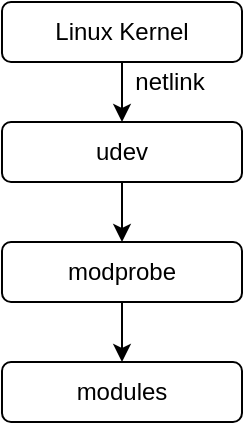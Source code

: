 <mxfile version="14.1.8" type="device"><diagram id="2HpNnuJtl9jiqbMYpU7a" name="Page-1"><mxGraphModel dx="488" dy="282" grid="1" gridSize="10" guides="1" tooltips="1" connect="1" arrows="1" fold="1" page="1" pageScale="1" pageWidth="827" pageHeight="1169" math="0" shadow="0"><root><mxCell id="0"/><mxCell id="1" parent="0"/><mxCell id="nNczHIabJHXGWDGEhlvk-5" style="edgeStyle=orthogonalEdgeStyle;rounded=0;orthogonalLoop=1;jettySize=auto;html=1;exitX=0.5;exitY=1;exitDx=0;exitDy=0;entryX=0.5;entryY=0;entryDx=0;entryDy=0;" edge="1" parent="1" source="nNczHIabJHXGWDGEhlvk-1" target="nNczHIabJHXGWDGEhlvk-2"><mxGeometry relative="1" as="geometry"/></mxCell><mxCell id="nNczHIabJHXGWDGEhlvk-1" value="Linux Kernel" style="rounded=1;whiteSpace=wrap;html=1;" vertex="1" parent="1"><mxGeometry x="330" y="70" width="120" height="30" as="geometry"/></mxCell><mxCell id="nNczHIabJHXGWDGEhlvk-6" style="edgeStyle=orthogonalEdgeStyle;rounded=0;orthogonalLoop=1;jettySize=auto;html=1;exitX=0.5;exitY=1;exitDx=0;exitDy=0;entryX=0.5;entryY=0;entryDx=0;entryDy=0;" edge="1" parent="1" source="nNczHIabJHXGWDGEhlvk-2" target="nNczHIabJHXGWDGEhlvk-3"><mxGeometry relative="1" as="geometry"/></mxCell><mxCell id="nNczHIabJHXGWDGEhlvk-2" value="udev" style="rounded=1;whiteSpace=wrap;html=1;" vertex="1" parent="1"><mxGeometry x="330" y="130" width="120" height="30" as="geometry"/></mxCell><mxCell id="nNczHIabJHXGWDGEhlvk-7" style="edgeStyle=orthogonalEdgeStyle;rounded=0;orthogonalLoop=1;jettySize=auto;html=1;exitX=0.5;exitY=1;exitDx=0;exitDy=0;" edge="1" parent="1" source="nNczHIabJHXGWDGEhlvk-3" target="nNczHIabJHXGWDGEhlvk-4"><mxGeometry relative="1" as="geometry"/></mxCell><mxCell id="nNczHIabJHXGWDGEhlvk-3" value="modprobe" style="rounded=1;whiteSpace=wrap;html=1;" vertex="1" parent="1"><mxGeometry x="330" y="190" width="120" height="30" as="geometry"/></mxCell><mxCell id="nNczHIabJHXGWDGEhlvk-4" value="modules" style="rounded=1;whiteSpace=wrap;html=1;" vertex="1" parent="1"><mxGeometry x="330" y="250" width="120" height="30" as="geometry"/></mxCell><mxCell id="nNczHIabJHXGWDGEhlvk-8" value="netlink" style="text;html=1;strokeColor=none;fillColor=none;align=center;verticalAlign=middle;whiteSpace=wrap;rounded=0;" vertex="1" parent="1"><mxGeometry x="394" y="100" width="40" height="20" as="geometry"/></mxCell></root></mxGraphModel></diagram></mxfile>